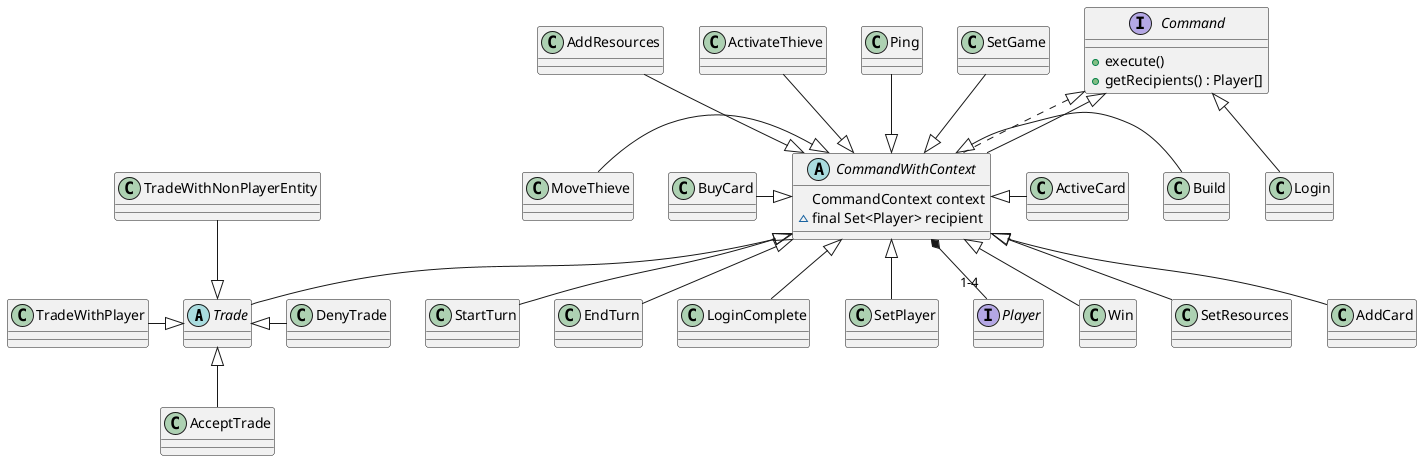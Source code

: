 @startuml
  abstract Trade {}
  abstract CommandWithContext implements Command{
  CommandContext context
  ~ final Set<Player> recipient
  }
  class TradeWithPlayer {}
  class TradeWithNonPlayerEntity {}
  class AcceptTrade {}
  class DenyTrade {}
  class BuyCard {}
  class MoveThieve {}
  class Build {}
  class ActiveCard {}
  class Ping {}
  class ActivateThieve {}
  class Win {}
  class SetResources{}
  class AddResources{}
  class AddCard{}
  class StartTurn{}
  class EndTurn{}
  class Login{}
  class LoginComplete{}
  class SetGame{}
  class SetPlayer{}
  
  interface Player{}
  
  interface Command{
  	+execute()
  	+getRecipients() : Player[]
  }
  
  Trade <|-left- TradeWithPlayer
  Trade <|-up- TradeWithNonPlayerEntity
  Trade <|-down- AcceptTrade
  Trade <|-right- DenyTrade
  
  Command <|-down- CommandWithContext
  Command <|-down- Login
  CommandWithContext <|-down- LoginComplete
  CommandWithContext <|-left- BuyCard
  CommandWithContext <|-left- MoveThieve
  CommandWithContext <|-right- Build
  CommandWithContext <|-right- ActiveCard
  CommandWithContext <|-up- SetGame
  CommandWithContext <|-up- Ping
  CommandWithContext <|-up- ActivateThieve
  CommandWithContext <|-up- AddResources
  CommandWithContext <|-down- AddCard
  CommandWithContext <|-down- Win
  CommandWithContext <|-down- SetResources
  CommandWithContext <|-down- SetPlayer
  CommandWithContext <|-- EndTurn
  CommandWithContext <|-- StartTurn
  CommandWithContext <|-- Trade
  
  CommandWithContext *-- "1-4" Player
@enduml
